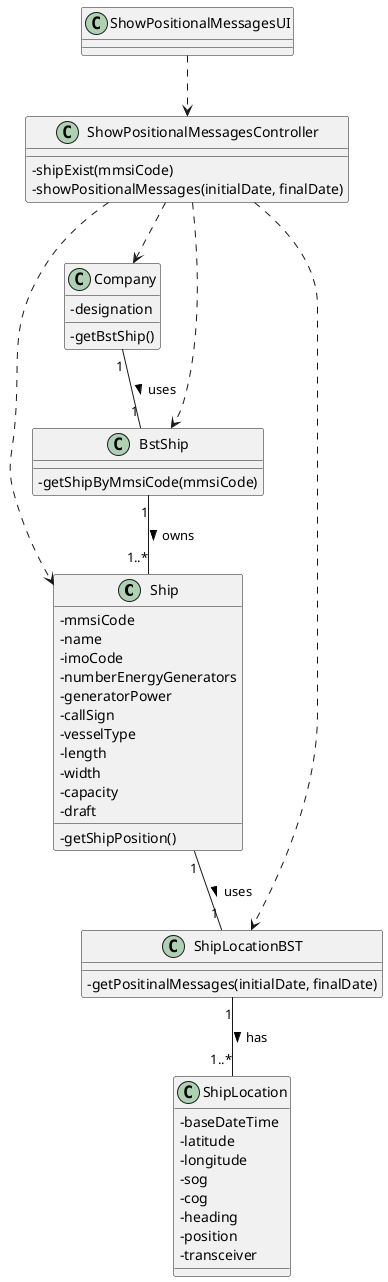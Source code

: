 @startuml
'https://plantuml.com/class-diagram

skinparam classAttributeIconSize 0

class Ship {
-mmsiCode
-name
-imoCode
-numberEnergyGenerators
-generatorPower
-callSign
-vesselType
-length
-width
-capacity
-draft
-getShipPosition()
}

class ShipLocation {
-baseDateTime
-latitude
-longitude
-sog
-cog
-heading
-position
-transceiver
}

class BstShip {
-getShipByMmsiCode(mmsiCode)
}

class ShipLocationBST {
-getPositinalMessages(initialDate, finalDate)
}

class ShowPositionalMessagesUI {}

class ShowPositionalMessagesController {
-shipExist(mmsiCode)
-showPositionalMessages(initialDate, finalDate)
}

class Company {
-designation
-getBstShip()
}

BstShip "1" -- "1..*" Ship : owns >
ShipLocationBST "1" -- "1..*" ShipLocation : has >

Company "1" -- "1" BstShip : uses >

Ship "1" -- "1" ShipLocationBST : uses >

ShowPositionalMessagesUI ..> ShowPositionalMessagesController

ShowPositionalMessagesController ..> Company
ShowPositionalMessagesController ..> BstShip
ShowPositionalMessagesController ..> Ship
ShowPositionalMessagesController ..> ShipLocationBST


@enduml